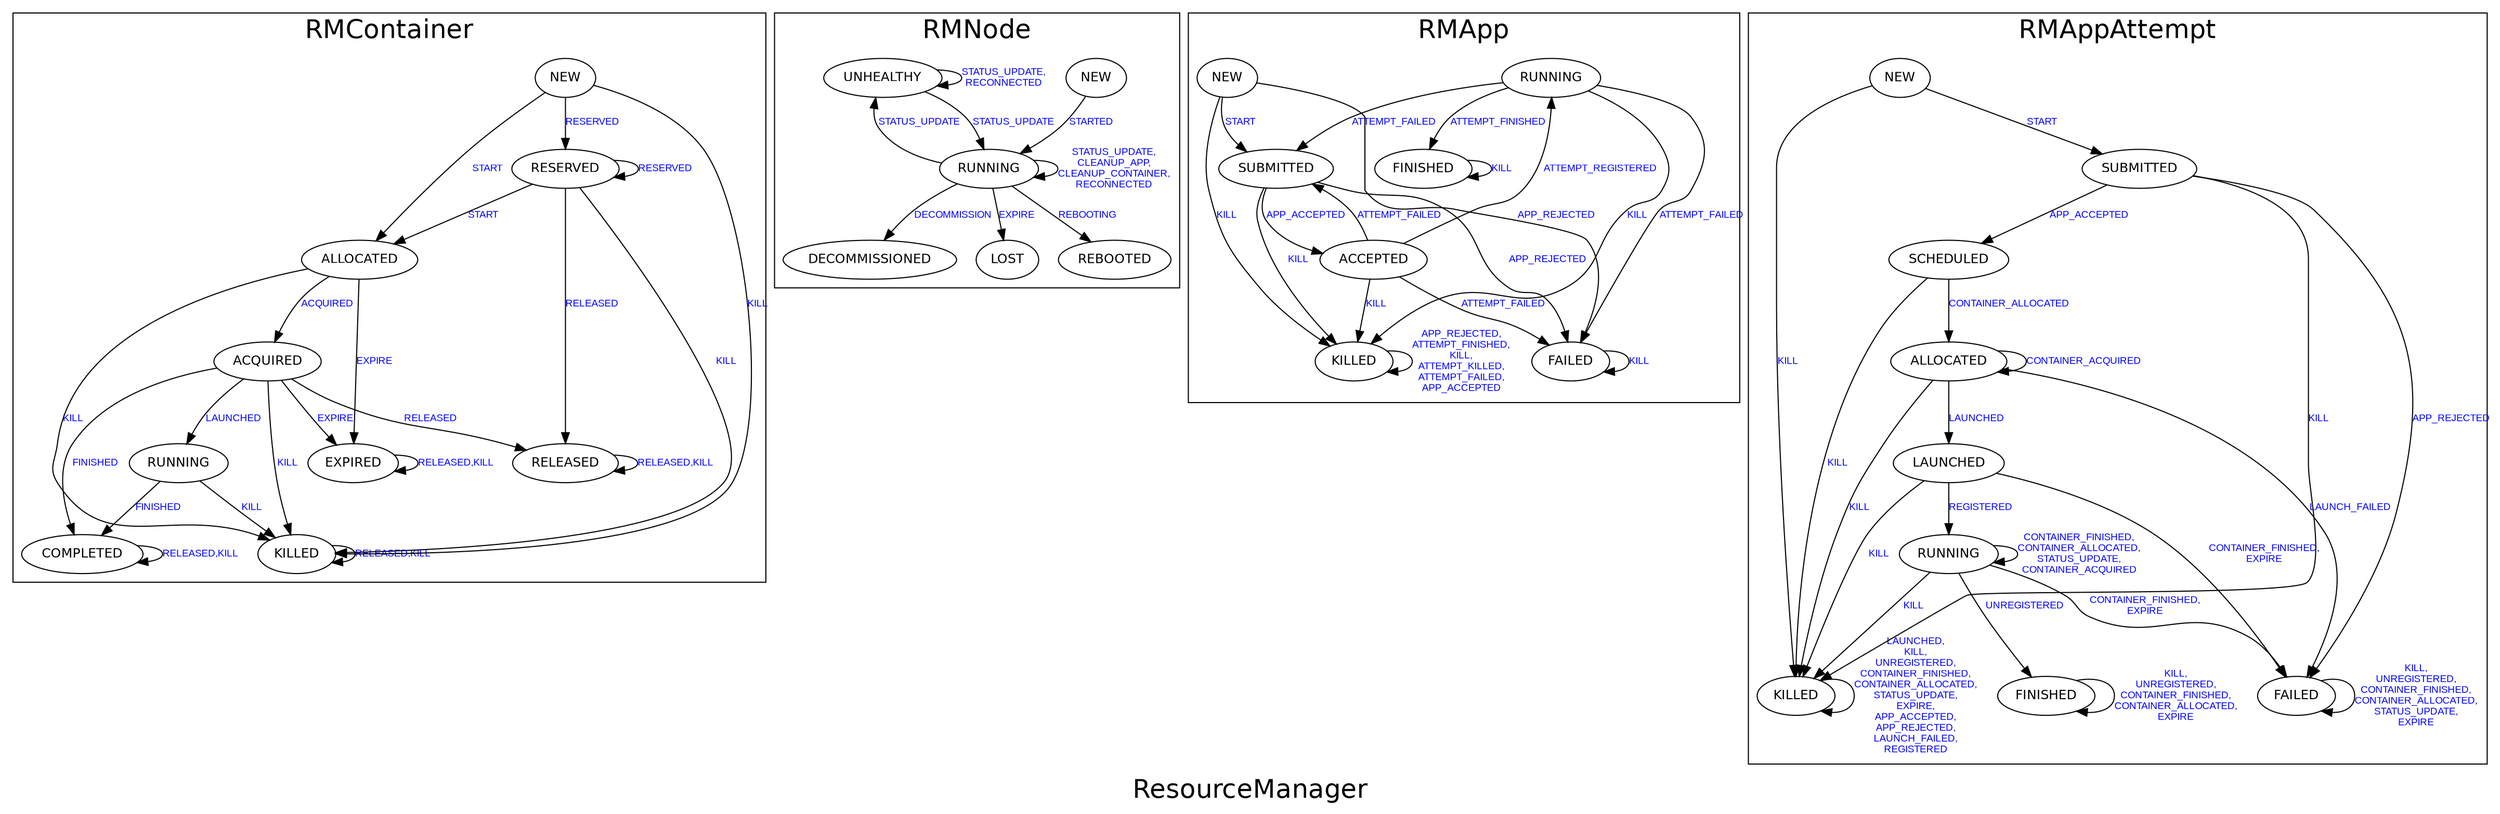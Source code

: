 digraph ResourceManager {
graph [ label="ResourceManager", fontsize=24, fontname=Helvetica];
node [fontsize=12, fontname=Helvetica];
edge [fontsize=9, fontcolor=blue, fontname=Arial];
subgraph cluster_RMContainer {
label="RMContainer"
  "RMContainer.COMPLETED" [ label = COMPLETED ];
  "RMContainer.COMPLETED" -> "RMContainer.COMPLETED" [ label = "RELEASED,KILL" ];
  "RMContainer.RESERVED" [ label = RESERVED ];
  "RMContainer.RESERVED" -> "RMContainer.RELEASED" [ label = "RELEASED" ];
  "RMContainer.RESERVED" -> "RMContainer.ALLOCATED" [ label = "START" ];
  "RMContainer.RESERVED" -> "RMContainer.KILLED" [ label = "KILL" ];
  "RMContainer.RESERVED" -> "RMContainer.RESERVED" [ label = "RESERVED" ];
  "RMContainer.ALLOCATED" [ label = ALLOCATED ];
  "RMContainer.ALLOCATED" -> "RMContainer.EXPIRED" [ label = "EXPIRE" ];
  "RMContainer.ALLOCATED" -> "RMContainer.KILLED" [ label = "KILL" ];
  "RMContainer.ALLOCATED" -> "RMContainer.ACQUIRED" [ label = "ACQUIRED" ];
  "RMContainer.RUNNING" [ label = RUNNING ];
  "RMContainer.RUNNING" -> "RMContainer.KILLED" [ label = "KILL" ];
  "RMContainer.RUNNING" -> "RMContainer.COMPLETED" [ label = "FINISHED" ];
  "RMContainer.NEW" [ label = NEW ];
  "RMContainer.NEW" -> "RMContainer.ALLOCATED" [ label = "START" ];
  "RMContainer.NEW" -> "RMContainer.KILLED" [ label = "KILL" ];
  "RMContainer.NEW" -> "RMContainer.RESERVED" [ label = "RESERVED" ];
  "RMContainer.KILLED" [ label = KILLED ];
  "RMContainer.KILLED" -> "RMContainer.KILLED" [ label = "RELEASED,KILL" ];
  "RMContainer.RELEASED" [ label = RELEASED ];
  "RMContainer.RELEASED" -> "RMContainer.RELEASED" [ label = "RELEASED,KILL" ];
  "RMContainer.ACQUIRED" [ label = ACQUIRED ];
  "RMContainer.ACQUIRED" -> "RMContainer.EXPIRED" [ label = "EXPIRE" ];
  "RMContainer.ACQUIRED" -> "RMContainer.RELEASED" [ label = "RELEASED" ];
  "RMContainer.ACQUIRED" -> "RMContainer.RUNNING" [ label = "LAUNCHED" ];
  "RMContainer.ACQUIRED" -> "RMContainer.KILLED" [ label = "KILL" ];
  "RMContainer.ACQUIRED" -> "RMContainer.COMPLETED" [ label = "FINISHED" ];
  "RMContainer.EXPIRED" [ label = EXPIRED ];
  "RMContainer.EXPIRED" -> "RMContainer.EXPIRED" [ label = "RELEASED,KILL" ];
}

subgraph cluster_RMNode {
label="RMNode"
  "RMNode.UNHEALTHY" [ label = UNHEALTHY ];
  "RMNode.UNHEALTHY" -> "RMNode.RUNNING" [ label = "STATUS_UPDATE" ];
  "RMNode.UNHEALTHY" -> "RMNode.UNHEALTHY" [ label = "STATUS_UPDATE,\nRECONNECTED" ];
  "RMNode.DECOMMISSIONED" [ label = DECOMMISSIONED ];
  "RMNode.NEW" [ label = NEW ];
  "RMNode.NEW" -> "RMNode.RUNNING" [ label = "STARTED" ];
  "RMNode.RUNNING" [ label = RUNNING ];
  "RMNode.RUNNING" -> "RMNode.LOST" [ label = "EXPIRE" ];
  "RMNode.RUNNING" -> "RMNode.RUNNING" [ label = "STATUS_UPDATE,\nCLEANUP_APP,\nCLEANUP_CONTAINER,\nRECONNECTED" ];
  "RMNode.RUNNING" -> "RMNode.UNHEALTHY" [ label = "STATUS_UPDATE" ];
  "RMNode.RUNNING" -> "RMNode.DECOMMISSIONED" [ label = "DECOMMISSION" ];
  "RMNode.RUNNING" -> "RMNode.REBOOTED" [ label = "REBOOTING" ];
  "RMNode.REBOOTED" [ label = REBOOTED ];
  "RMNode.LOST" [ label = LOST ];
}

subgraph cluster_RMApp {
label="RMApp"
  "RMApp.FINISHED" [ label = FINISHED ];
  "RMApp.FINISHED" -> "RMApp.FINISHED" [ label = "KILL" ];
  "RMApp.KILLED" [ label = KILLED ];
  "RMApp.KILLED" -> "RMApp.KILLED" [ label = "APP_REJECTED,\nATTEMPT_FINISHED,\nKILL,\nATTEMPT_KILLED,\nATTEMPT_FAILED,\nAPP_ACCEPTED" ];
  "RMApp.ACCEPTED" [ label = ACCEPTED ];
  "RMApp.ACCEPTED" -> "RMApp.RUNNING" [ label = "ATTEMPT_REGISTERED" ];
  "RMApp.ACCEPTED" -> "RMApp.KILLED" [ label = "KILL" ];
  "RMApp.ACCEPTED" -> "RMApp.SUBMITTED" [ label = "ATTEMPT_FAILED" ];
  "RMApp.ACCEPTED" -> "RMApp.FAILED" [ label = "ATTEMPT_FAILED" ];
  "RMApp.SUBMITTED" [ label = SUBMITTED ];
  "RMApp.SUBMITTED" -> "RMApp.FAILED" [ label = "APP_REJECTED" ];
  "RMApp.SUBMITTED" -> "RMApp.KILLED" [ label = "KILL" ];
  "RMApp.SUBMITTED" -> "RMApp.ACCEPTED" [ label = "APP_ACCEPTED" ];
  "RMApp.NEW" [ label = NEW ];
  "RMApp.NEW" -> "RMApp.FAILED" [ label = "APP_REJECTED" ];
  "RMApp.NEW" -> "RMApp.SUBMITTED" [ label = "START" ];
  "RMApp.NEW" -> "RMApp.KILLED" [ label = "KILL" ];
  "RMApp.RUNNING" [ label = RUNNING ];
  "RMApp.RUNNING" -> "RMApp.KILLED" [ label = "KILL" ];
  "RMApp.RUNNING" -> "RMApp.FINISHED" [ label = "ATTEMPT_FINISHED" ];
  "RMApp.RUNNING" -> "RMApp.SUBMITTED" [ label = "ATTEMPT_FAILED" ];
  "RMApp.RUNNING" -> "RMApp.FAILED" [ label = "ATTEMPT_FAILED" ];
  "RMApp.FAILED" [ label = FAILED ];
  "RMApp.FAILED" -> "RMApp.FAILED" [ label = "KILL" ];
}

subgraph cluster_RMAppAttempt {
label="RMAppAttempt"
  "RMAppAttempt.FINISHED" [ label = FINISHED ];
  "RMAppAttempt.FINISHED" -> "RMAppAttempt.FINISHED" [ label = "KILL,\nUNREGISTERED,\nCONTAINER_FINISHED,\nCONTAINER_ALLOCATED,\nEXPIRE" ];
  "RMAppAttempt.NEW" [ label = NEW ];
  "RMAppAttempt.NEW" -> "RMAppAttempt.KILLED" [ label = "KILL" ];
  "RMAppAttempt.NEW" -> "RMAppAttempt.SUBMITTED" [ label = "START" ];
  "RMAppAttempt.SCHEDULED" [ label = SCHEDULED ];
  "RMAppAttempt.SCHEDULED" -> "RMAppAttempt.KILLED" [ label = "KILL" ];
  "RMAppAttempt.SCHEDULED" -> "RMAppAttempt.ALLOCATED" [ label = "CONTAINER_ALLOCATED" ];
  "RMAppAttempt.LAUNCHED" [ label = LAUNCHED ];
  "RMAppAttempt.LAUNCHED" -> "RMAppAttempt.KILLED" [ label = "KILL" ];
  "RMAppAttempt.LAUNCHED" -> "RMAppAttempt.FAILED" [ label = "CONTAINER_FINISHED,\nEXPIRE" ];
  "RMAppAttempt.LAUNCHED" -> "RMAppAttempt.RUNNING" [ label = "REGISTERED" ];
  "RMAppAttempt.SUBMITTED" [ label = SUBMITTED ];
  "RMAppAttempt.SUBMITTED" -> "RMAppAttempt.KILLED" [ label = "KILL" ];
  "RMAppAttempt.SUBMITTED" -> "RMAppAttempt.SCHEDULED" [ label = "APP_ACCEPTED" ];
  "RMAppAttempt.SUBMITTED" -> "RMAppAttempt.FAILED" [ label = "APP_REJECTED" ];
  "RMAppAttempt.KILLED" [ label = KILLED ];
  "RMAppAttempt.KILLED" -> "RMAppAttempt.KILLED" [ label = "LAUNCHED,\nKILL,\nUNREGISTERED,\nCONTAINER_FINISHED,\nCONTAINER_ALLOCATED,\nSTATUS_UPDATE,\nEXPIRE,\nAPP_ACCEPTED,\nAPP_REJECTED,\nLAUNCH_FAILED,\nREGISTERED" ];
  "RMAppAttempt.FAILED" [ label = FAILED ];
  "RMAppAttempt.FAILED" -> "RMAppAttempt.FAILED" [ label = "KILL,\nUNREGISTERED,\nCONTAINER_FINISHED,\nCONTAINER_ALLOCATED,\nSTATUS_UPDATE,\nEXPIRE" ];
  "RMAppAttempt.RUNNING" [ label = RUNNING ];
  "RMAppAttempt.RUNNING" -> "RMAppAttempt.KILLED" [ label = "KILL" ];
  "RMAppAttempt.RUNNING" -> "RMAppAttempt.FINISHED" [ label = "UNREGISTERED" ];
  "RMAppAttempt.RUNNING" -> "RMAppAttempt.FAILED" [ label = "CONTAINER_FINISHED,\nEXPIRE" ];
  "RMAppAttempt.RUNNING" -> "RMAppAttempt.RUNNING" [ label = "CONTAINER_FINISHED,\nCONTAINER_ALLOCATED,\nSTATUS_UPDATE,\nCONTAINER_ACQUIRED" ];
  "RMAppAttempt.ALLOCATED" [ label = ALLOCATED ];
  "RMAppAttempt.ALLOCATED" -> "RMAppAttempt.LAUNCHED" [ label = "LAUNCHED" ];
  "RMAppAttempt.ALLOCATED" -> "RMAppAttempt.KILLED" [ label = "KILL" ];
  "RMAppAttempt.ALLOCATED" -> "RMAppAttempt.ALLOCATED" [ label = "CONTAINER_ACQUIRED" ];
  "RMAppAttempt.ALLOCATED" -> "RMAppAttempt.FAILED" [ label = "LAUNCH_FAILED" ];
}

}
